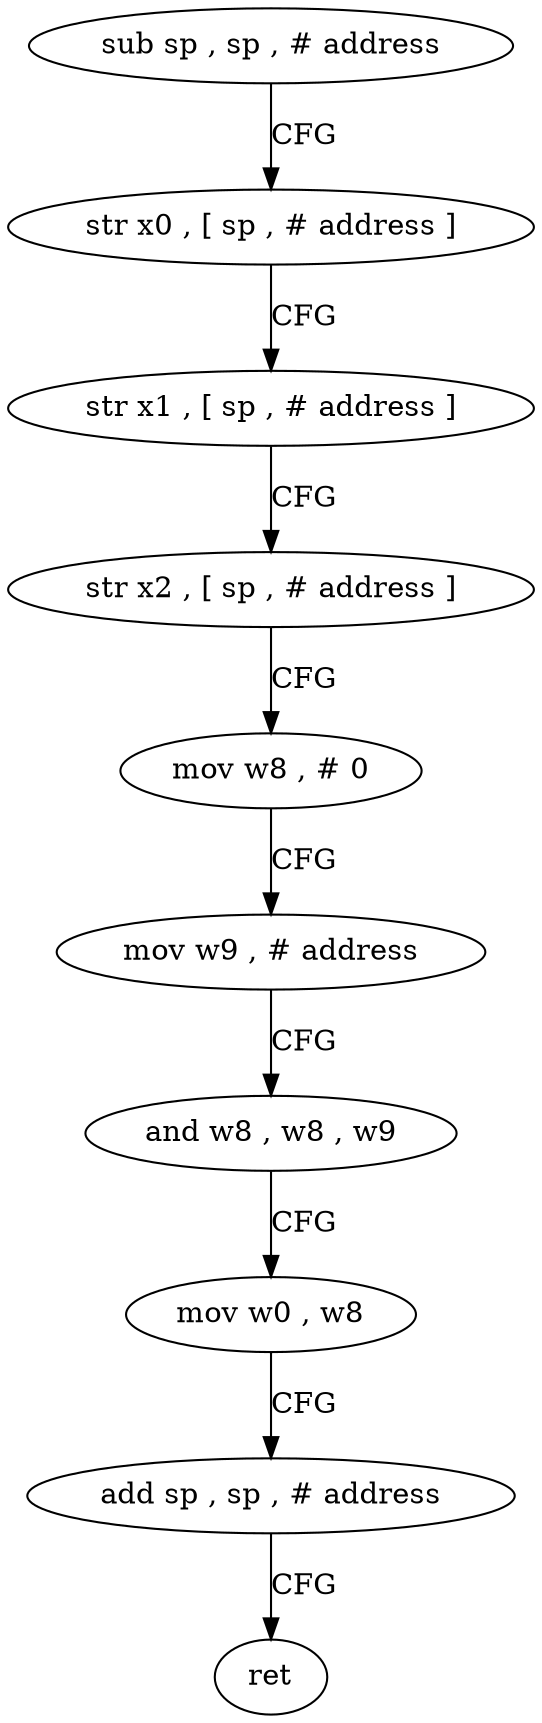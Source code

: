 digraph "func" {
"4217252" [label = "sub sp , sp , # address" ]
"4217256" [label = "str x0 , [ sp , # address ]" ]
"4217260" [label = "str x1 , [ sp , # address ]" ]
"4217264" [label = "str x2 , [ sp , # address ]" ]
"4217268" [label = "mov w8 , # 0" ]
"4217272" [label = "mov w9 , # address" ]
"4217276" [label = "and w8 , w8 , w9" ]
"4217280" [label = "mov w0 , w8" ]
"4217284" [label = "add sp , sp , # address" ]
"4217288" [label = "ret" ]
"4217252" -> "4217256" [ label = "CFG" ]
"4217256" -> "4217260" [ label = "CFG" ]
"4217260" -> "4217264" [ label = "CFG" ]
"4217264" -> "4217268" [ label = "CFG" ]
"4217268" -> "4217272" [ label = "CFG" ]
"4217272" -> "4217276" [ label = "CFG" ]
"4217276" -> "4217280" [ label = "CFG" ]
"4217280" -> "4217284" [ label = "CFG" ]
"4217284" -> "4217288" [ label = "CFG" ]
}
